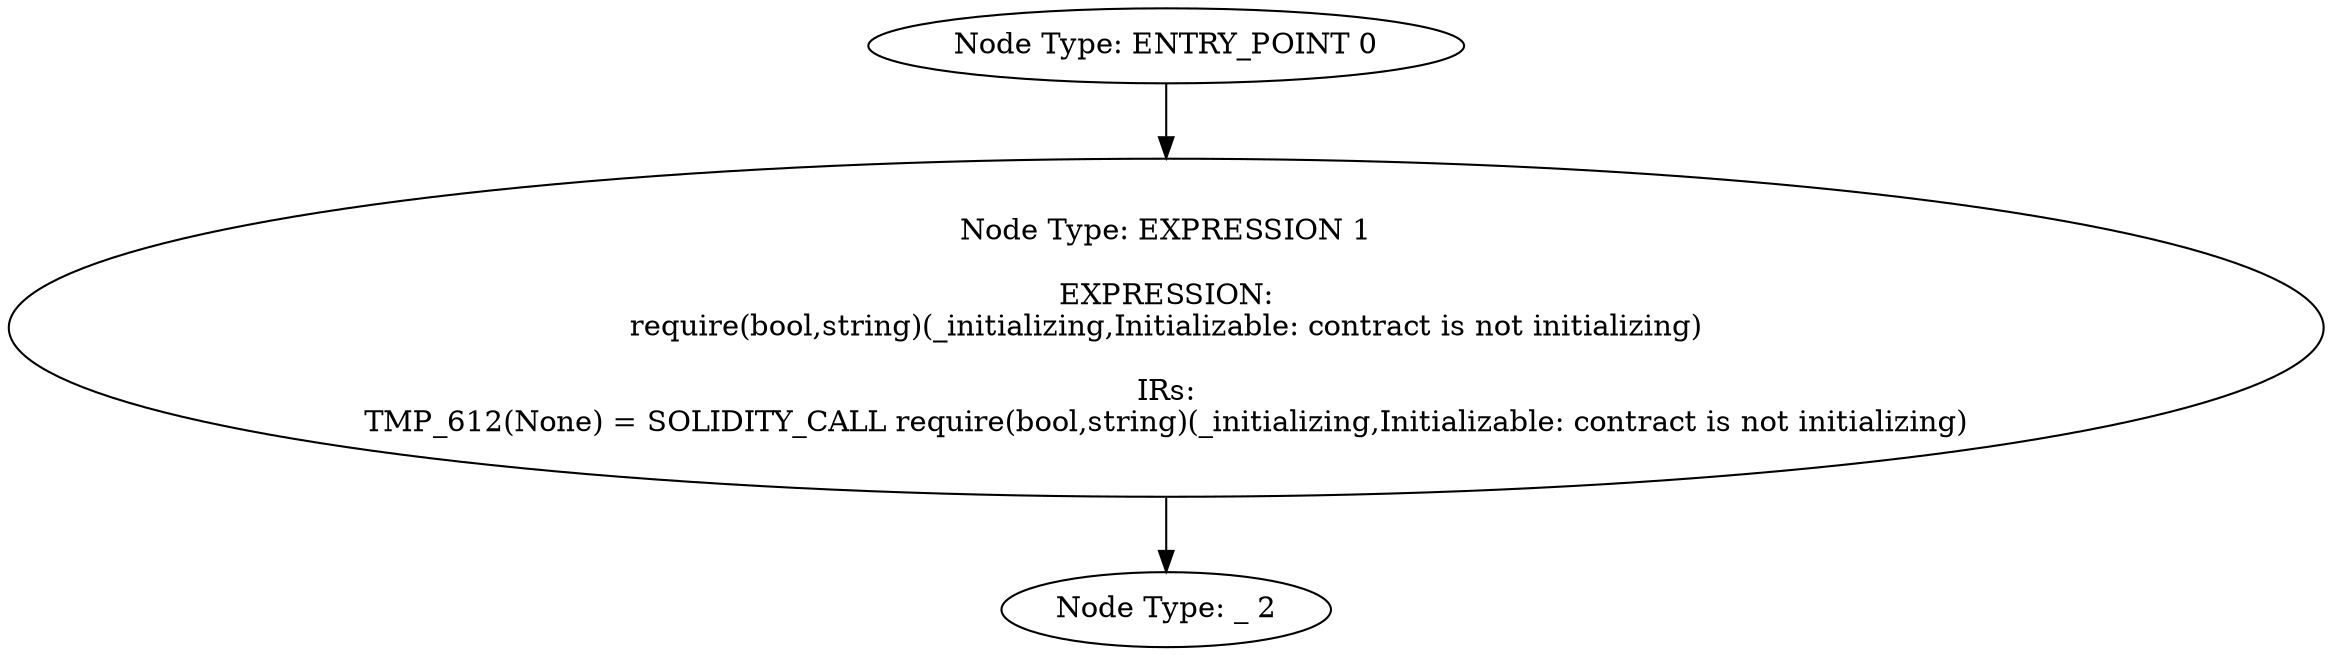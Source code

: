 digraph{
0[label="Node Type: ENTRY_POINT 0
"];
0->1;
1[label="Node Type: EXPRESSION 1

EXPRESSION:
require(bool,string)(_initializing,Initializable: contract is not initializing)

IRs:
TMP_612(None) = SOLIDITY_CALL require(bool,string)(_initializing,Initializable: contract is not initializing)"];
1->2;
2[label="Node Type: _ 2
"];
}
